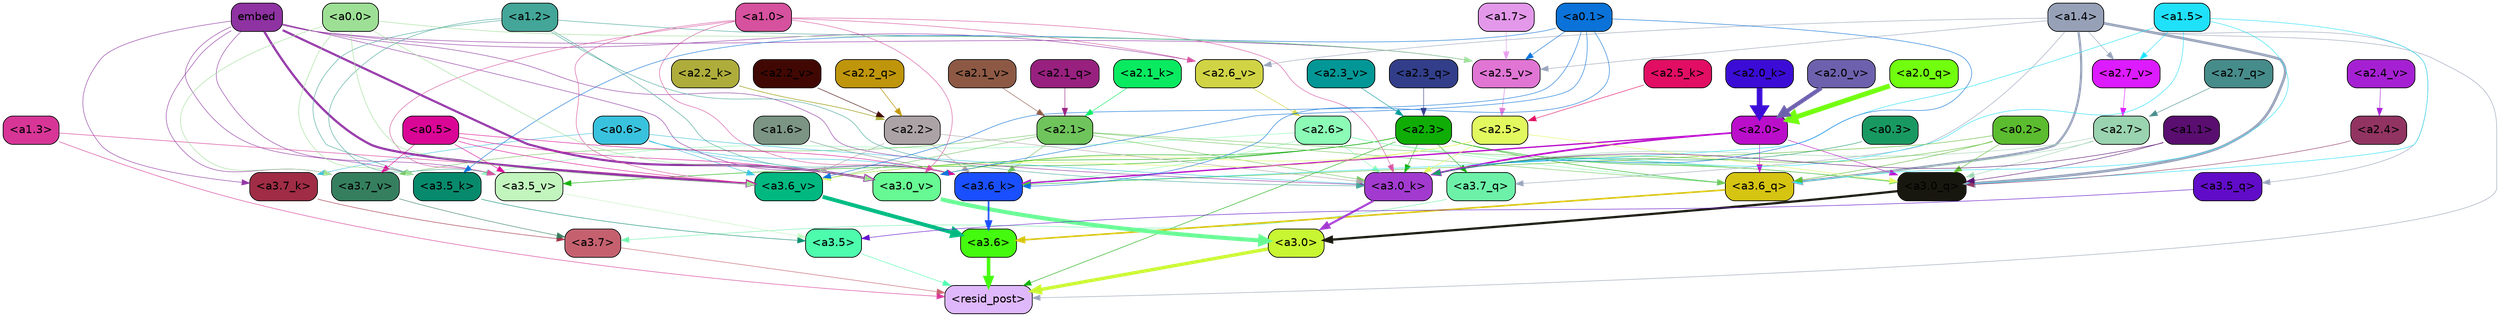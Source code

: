 strict digraph "" {
	graph [bgcolor=transparent,
		layout=dot,
		overlap=false,
		splines=true
	];
	"<a3.7>"	[color=black,
		fillcolor="#c5616f",
		fontname=Helvetica,
		shape=box,
		style="filled, rounded"];
	"<resid_post>"	[color=black,
		fillcolor="#dfb8fc",
		fontname=Helvetica,
		shape=box,
		style="filled, rounded"];
	"<a3.7>" -> "<resid_post>"	[color="#c5616f",
		penwidth=0.6239100098609924];
	"<a3.6>"	[color=black,
		fillcolor="#44fa0e",
		fontname=Helvetica,
		shape=box,
		style="filled, rounded"];
	"<a3.6>" -> "<resid_post>"	[color="#44fa0e",
		penwidth=4.569062113761902];
	"<a3.5>"	[color=black,
		fillcolor="#4dfdad",
		fontname=Helvetica,
		shape=box,
		style="filled, rounded"];
	"<a3.5>" -> "<resid_post>"	[color="#4dfdad",
		penwidth=0.6];
	"<a3.0>"	[color=black,
		fillcolor="#c8f632",
		fontname=Helvetica,
		shape=box,
		style="filled, rounded"];
	"<a3.0>" -> "<resid_post>"	[color="#c8f632",
		penwidth=4.283544182777405];
	"<a2.3>"	[color=black,
		fillcolor="#0fad06",
		fontname=Helvetica,
		shape=box,
		style="filled, rounded"];
	"<a2.3>" -> "<resid_post>"	[color="#0fad06",
		penwidth=0.6];
	"<a3.7_q>"	[color=black,
		fillcolor="#6df1a9",
		fontname=Helvetica,
		shape=box,
		style="filled, rounded"];
	"<a2.3>" -> "<a3.7_q>"	[color="#0fad06",
		penwidth=0.6];
	"<a3.6_q>"	[color=black,
		fillcolor="#d6c412",
		fontname=Helvetica,
		shape=box,
		style="filled, rounded"];
	"<a2.3>" -> "<a3.6_q>"	[color="#0fad06",
		penwidth=0.6];
	"<a3.0_q>"	[color=black,
		fillcolor="#18170f",
		fontname=Helvetica,
		shape=box,
		style="filled, rounded"];
	"<a2.3>" -> "<a3.0_q>"	[color="#0fad06",
		penwidth=0.6];
	"<a3.0_k>"	[color=black,
		fillcolor="#a23acf",
		fontname=Helvetica,
		shape=box,
		style="filled, rounded"];
	"<a2.3>" -> "<a3.0_k>"	[color="#0fad06",
		penwidth=0.6];
	"<a3.6_v>"	[color=black,
		fillcolor="#01b881",
		fontname=Helvetica,
		shape=box,
		style="filled, rounded"];
	"<a2.3>" -> "<a3.6_v>"	[color="#0fad06",
		penwidth=0.6];
	"<a3.5_v>"	[color=black,
		fillcolor="#c2f5be",
		fontname=Helvetica,
		shape=box,
		style="filled, rounded"];
	"<a2.3>" -> "<a3.5_v>"	[color="#0fad06",
		penwidth=0.6];
	"<a3.0_v>"	[color=black,
		fillcolor="#67f993",
		fontname=Helvetica,
		shape=box,
		style="filled, rounded"];
	"<a2.3>" -> "<a3.0_v>"	[color="#0fad06",
		penwidth=0.6];
	"<a1.4>"	[color=black,
		fillcolor="#96a1b8",
		fontname=Helvetica,
		shape=box,
		style="filled, rounded"];
	"<a1.4>" -> "<resid_post>"	[color="#96a1b8",
		penwidth=0.6];
	"<a1.4>" -> "<a3.7_q>"	[color="#96a1b8",
		penwidth=0.6];
	"<a1.4>" -> "<a3.6_q>"	[color="#96a1b8",
		penwidth=2.7934007048606873];
	"<a3.5_q>"	[color=black,
		fillcolor="#610cc8",
		fontname=Helvetica,
		shape=box,
		style="filled, rounded"];
	"<a1.4>" -> "<a3.5_q>"	[color="#96a1b8",
		penwidth=0.6];
	"<a1.4>" -> "<a3.0_q>"	[color="#96a1b8",
		penwidth=3.340754985809326];
	"<a2.7_v>"	[color=black,
		fillcolor="#dc1bfe",
		fontname=Helvetica,
		shape=box,
		style="filled, rounded"];
	"<a1.4>" -> "<a2.7_v>"	[color="#96a1b8",
		penwidth=0.6];
	"<a2.6_v>"	[color=black,
		fillcolor="#d0d444",
		fontname=Helvetica,
		shape=box,
		style="filled, rounded"];
	"<a1.4>" -> "<a2.6_v>"	[color="#96a1b8",
		penwidth=0.6];
	"<a2.5_v>"	[color=black,
		fillcolor="#e075d4",
		fontname=Helvetica,
		shape=box,
		style="filled, rounded"];
	"<a1.4>" -> "<a2.5_v>"	[color="#96a1b8",
		penwidth=0.6];
	"<a1.3>"	[color=black,
		fillcolor="#d73697",
		fontname=Helvetica,
		shape=box,
		style="filled, rounded"];
	"<a1.3>" -> "<resid_post>"	[color="#d73697",
		penwidth=0.6];
	"<a1.3>" -> "<a3.6_v>"	[color="#d73697",
		penwidth=0.6];
	"<a3.7_q>" -> "<a3.7>"	[color="#6df1a9",
		penwidth=0.6];
	"<a3.6_q>" -> "<a3.6>"	[color="#d6c412",
		penwidth=2.0347584784030914];
	"<a3.5_q>" -> "<a3.5>"	[color="#610cc8",
		penwidth=0.6];
	"<a3.0_q>" -> "<a3.0>"	[color="#18170f",
		penwidth=2.8635367155075073];
	"<a3.7_k>"	[color=black,
		fillcolor="#a02c45",
		fontname=Helvetica,
		shape=box,
		style="filled, rounded"];
	"<a3.7_k>" -> "<a3.7>"	[color="#a02c45",
		penwidth=0.6];
	"<a3.6_k>"	[color=black,
		fillcolor="#1a4fff",
		fontname=Helvetica,
		shape=box,
		style="filled, rounded"];
	"<a3.6_k>" -> "<a3.6>"	[color="#1a4fff",
		penwidth=2.1760786175727844];
	"<a3.5_k>"	[color=black,
		fillcolor="#078a6c",
		fontname=Helvetica,
		shape=box,
		style="filled, rounded"];
	"<a3.5_k>" -> "<a3.5>"	[color="#078a6c",
		penwidth=0.6];
	"<a3.0_k>" -> "<a3.0>"	[color="#a23acf",
		penwidth=2.632905662059784];
	"<a3.7_v>"	[color=black,
		fillcolor="#357f5f",
		fontname=Helvetica,
		shape=box,
		style="filled, rounded"];
	"<a3.7_v>" -> "<a3.7>"	[color="#357f5f",
		penwidth=0.6];
	"<a3.6_v>" -> "<a3.6>"	[color="#01b881",
		penwidth=4.981305837631226];
	"<a3.5_v>" -> "<a3.5>"	[color="#c2f5be",
		penwidth=0.6];
	"<a3.0_v>" -> "<a3.0>"	[color="#67f993",
		penwidth=5.168330669403076];
	"<a2.7>"	[color=black,
		fillcolor="#9ad3af",
		fontname=Helvetica,
		shape=box,
		style="filled, rounded"];
	"<a2.7>" -> "<a3.6_q>"	[color="#9ad3af",
		penwidth=0.6];
	"<a2.7>" -> "<a3.0_q>"	[color="#9ad3af",
		penwidth=0.6];
	"<a2.7>" -> "<a3.0_k>"	[color="#9ad3af",
		penwidth=0.6];
	"<a2.6>"	[color=black,
		fillcolor="#8bfbb6",
		fontname=Helvetica,
		shape=box,
		style="filled, rounded"];
	"<a2.6>" -> "<a3.6_q>"	[color="#8bfbb6",
		penwidth=0.6];
	"<a2.6>" -> "<a3.0_q>"	[color="#8bfbb6",
		penwidth=0.6];
	"<a2.6>" -> "<a3.6_k>"	[color="#8bfbb6",
		penwidth=0.6];
	"<a2.6>" -> "<a3.5_k>"	[color="#8bfbb6",
		penwidth=0.6];
	"<a2.6>" -> "<a3.0_k>"	[color="#8bfbb6",
		penwidth=0.6];
	"<a2.1>"	[color=black,
		fillcolor="#6fc45b",
		fontname=Helvetica,
		shape=box,
		style="filled, rounded"];
	"<a2.1>" -> "<a3.6_q>"	[color="#6fc45b",
		penwidth=0.6];
	"<a2.1>" -> "<a3.0_q>"	[color="#6fc45b",
		penwidth=0.6];
	"<a2.1>" -> "<a3.6_k>"	[color="#6fc45b",
		penwidth=0.6];
	"<a2.1>" -> "<a3.0_k>"	[color="#6fc45b",
		penwidth=0.6];
	"<a2.1>" -> "<a3.7_v>"	[color="#6fc45b",
		penwidth=0.6];
	"<a2.1>" -> "<a3.6_v>"	[color="#6fc45b",
		penwidth=0.6];
	"<a2.0>"	[color=black,
		fillcolor="#bb0ecb",
		fontname=Helvetica,
		shape=box,
		style="filled, rounded"];
	"<a2.0>" -> "<a3.6_q>"	[color="#bb0ecb",
		penwidth=0.6];
	"<a2.0>" -> "<a3.0_q>"	[color="#bb0ecb",
		penwidth=0.6];
	"<a2.0>" -> "<a3.6_k>"	[color="#bb0ecb",
		penwidth=1.6382827460765839];
	"<a2.0>" -> "<a3.0_k>"	[color="#bb0ecb",
		penwidth=2.161143198609352];
	"<a1.5>"	[color=black,
		fillcolor="#1fe1f9",
		fontname=Helvetica,
		shape=box,
		style="filled, rounded"];
	"<a1.5>" -> "<a3.6_q>"	[color="#1fe1f9",
		penwidth=0.6];
	"<a1.5>" -> "<a3.0_q>"	[color="#1fe1f9",
		penwidth=0.6];
	"<a1.5>" -> "<a3.6_k>"	[color="#1fe1f9",
		penwidth=0.6];
	"<a1.5>" -> "<a3.0_k>"	[color="#1fe1f9",
		penwidth=0.6];
	"<a1.5>" -> "<a2.7_v>"	[color="#1fe1f9",
		penwidth=0.6];
	"<a0.2>"	[color=black,
		fillcolor="#5cbc2f",
		fontname=Helvetica,
		shape=box,
		style="filled, rounded"];
	"<a0.2>" -> "<a3.6_q>"	[color="#5cbc2f",
		penwidth=0.6];
	"<a0.2>" -> "<a3.0_q>"	[color="#5cbc2f",
		penwidth=0.6];
	"<a0.2>" -> "<a3.6_k>"	[color="#5cbc2f",
		penwidth=0.6];
	"<a0.2>" -> "<a3.0_k>"	[color="#5cbc2f",
		penwidth=0.6];
	"<a2.5>"	[color=black,
		fillcolor="#e1f95e",
		fontname=Helvetica,
		shape=box,
		style="filled, rounded"];
	"<a2.5>" -> "<a3.0_q>"	[color="#e1f95e",
		penwidth=0.6];
	"<a2.5>" -> "<a3.0_k>"	[color="#e1f95e",
		penwidth=0.6];
	"<a2.5>" -> "<a3.6_v>"	[color="#e1f95e",
		penwidth=0.6];
	"<a2.5>" -> "<a3.0_v>"	[color="#e1f95e",
		penwidth=0.6];
	"<a2.4>"	[color=black,
		fillcolor="#923462",
		fontname=Helvetica,
		shape=box,
		style="filled, rounded"];
	"<a2.4>" -> "<a3.0_q>"	[color="#923462",
		penwidth=0.6];
	"<a1.1>"	[color=black,
		fillcolor="#5a0e70",
		fontname=Helvetica,
		shape=box,
		style="filled, rounded"];
	"<a1.1>" -> "<a3.0_q>"	[color="#5a0e70",
		penwidth=0.6];
	"<a1.1>" -> "<a3.0_k>"	[color="#5a0e70",
		penwidth=0.6];
	"<a0.6>"	[color=black,
		fillcolor="#39c2de",
		fontname=Helvetica,
		shape=box,
		style="filled, rounded"];
	"<a0.6>" -> "<a3.7_k>"	[color="#39c2de",
		penwidth=0.6];
	"<a0.6>" -> "<a3.6_k>"	[color="#39c2de",
		penwidth=0.6];
	"<a0.6>" -> "<a3.0_k>"	[color="#39c2de",
		penwidth=0.6];
	"<a0.6>" -> "<a3.6_v>"	[color="#39c2de",
		penwidth=0.6];
	"<a0.6>" -> "<a3.0_v>"	[color="#39c2de",
		penwidth=0.6];
	embed	[color=black,
		fillcolor="#8f32a2",
		fontname=Helvetica,
		shape=box,
		style="filled, rounded"];
	embed -> "<a3.7_k>"	[color="#8f32a2",
		penwidth=0.6];
	embed -> "<a3.6_k>"	[color="#8f32a2",
		penwidth=0.6];
	embed -> "<a3.5_k>"	[color="#8f32a2",
		penwidth=0.6];
	embed -> "<a3.0_k>"	[color="#8f32a2",
		penwidth=0.6];
	embed -> "<a3.7_v>"	[color="#8f32a2",
		penwidth=0.6];
	embed -> "<a3.6_v>"	[color="#8f32a2",
		penwidth=2.7825746536254883];
	embed -> "<a3.5_v>"	[color="#8f32a2",
		penwidth=0.6];
	embed -> "<a3.0_v>"	[color="#8f32a2",
		penwidth=2.6950180530548096];
	embed -> "<a2.6_v>"	[color="#8f32a2",
		penwidth=0.6];
	embed -> "<a2.5_v>"	[color="#8f32a2",
		penwidth=0.6];
	"<a2.2>"	[color=black,
		fillcolor="#aca3a6",
		fontname=Helvetica,
		shape=box,
		style="filled, rounded"];
	"<a2.2>" -> "<a3.6_k>"	[color="#aca3a6",
		penwidth=0.6];
	"<a2.2>" -> "<a3.0_k>"	[color="#aca3a6",
		penwidth=0.6];
	"<a2.2>" -> "<a3.6_v>"	[color="#aca3a6",
		penwidth=0.6];
	"<a1.6>"	[color=black,
		fillcolor="#7b9484",
		fontname=Helvetica,
		shape=box,
		style="filled, rounded"];
	"<a1.6>" -> "<a3.6_k>"	[color="#7b9484",
		penwidth=0.6];
	"<a1.2>"	[color=black,
		fillcolor="#43a698",
		fontname=Helvetica,
		shape=box,
		style="filled, rounded"];
	"<a1.2>" -> "<a3.6_k>"	[color="#43a698",
		penwidth=0.6];
	"<a1.2>" -> "<a3.5_k>"	[color="#43a698",
		penwidth=0.6];
	"<a1.2>" -> "<a3.0_k>"	[color="#43a698",
		penwidth=0.6];
	"<a1.2>" -> "<a3.5_v>"	[color="#43a698",
		penwidth=0.6];
	"<a1.2>" -> "<a2.5_v>"	[color="#43a698",
		penwidth=0.6];
	"<a1.0>"	[color=black,
		fillcolor="#d6519e",
		fontname=Helvetica,
		shape=box,
		style="filled, rounded"];
	"<a1.0>" -> "<a3.6_k>"	[color="#d6519e",
		penwidth=0.6];
	"<a1.0>" -> "<a3.0_k>"	[color="#d6519e",
		penwidth=0.6];
	"<a1.0>" -> "<a3.6_v>"	[color="#d6519e",
		penwidth=0.6];
	"<a1.0>" -> "<a3.5_v>"	[color="#d6519e",
		penwidth=0.6];
	"<a1.0>" -> "<a3.0_v>"	[color="#d6519e",
		penwidth=0.6];
	"<a1.0>" -> "<a2.6_v>"	[color="#d6519e",
		penwidth=0.6];
	"<a0.5>"	[color=black,
		fillcolor="#da0796",
		fontname=Helvetica,
		shape=box,
		style="filled, rounded"];
	"<a0.5>" -> "<a3.6_k>"	[color="#da0796",
		penwidth=0.6];
	"<a0.5>" -> "<a3.7_v>"	[color="#da0796",
		penwidth=0.6];
	"<a0.5>" -> "<a3.6_v>"	[color="#da0796",
		penwidth=0.6];
	"<a0.5>" -> "<a3.5_v>"	[color="#da0796",
		penwidth=0.6];
	"<a0.5>" -> "<a3.0_v>"	[color="#da0796",
		penwidth=0.6];
	"<a0.1>"	[color=black,
		fillcolor="#0a72d8",
		fontname=Helvetica,
		shape=box,
		style="filled, rounded"];
	"<a0.1>" -> "<a3.6_k>"	[color="#0a72d8",
		penwidth=0.6];
	"<a0.1>" -> "<a3.5_k>"	[color="#0a72d8",
		penwidth=0.6];
	"<a0.1>" -> "<a3.0_k>"	[color="#0a72d8",
		penwidth=0.6];
	"<a0.1>" -> "<a3.6_v>"	[color="#0a72d8",
		penwidth=0.6];
	"<a0.1>" -> "<a3.0_v>"	[color="#0a72d8",
		penwidth=0.6];
	"<a0.1>" -> "<a2.5_v>"	[color="#0a72d8",
		penwidth=0.6];
	"<a0.0>"	[color=black,
		fillcolor="#9de095",
		fontname=Helvetica,
		shape=box,
		style="filled, rounded"];
	"<a0.0>" -> "<a3.5_k>"	[color="#9de095",
		penwidth=0.6];
	"<a0.0>" -> "<a3.7_v>"	[color="#9de095",
		penwidth=0.6];
	"<a0.0>" -> "<a3.6_v>"	[color="#9de095",
		penwidth=0.6];
	"<a0.0>" -> "<a3.0_v>"	[color="#9de095",
		penwidth=0.6];
	"<a0.0>" -> "<a2.5_v>"	[color="#9de095",
		penwidth=0.6];
	"<a0.3>"	[color=black,
		fillcolor="#199962",
		fontname=Helvetica,
		shape=box,
		style="filled, rounded"];
	"<a0.3>" -> "<a3.0_k>"	[color="#199962",
		penwidth=0.6];
	"<a2.7_q>"	[color=black,
		fillcolor="#468c8b",
		fontname=Helvetica,
		shape=box,
		style="filled, rounded"];
	"<a2.7_q>" -> "<a2.7>"	[color="#468c8b",
		penwidth=0.6];
	"<a2.3_q>"	[color=black,
		fillcolor="#323e8a",
		fontname=Helvetica,
		shape=box,
		style="filled, rounded"];
	"<a2.3_q>" -> "<a2.3>"	[color="#323e8a",
		penwidth=0.6];
	"<a2.2_q>"	[color=black,
		fillcolor="#bf950b",
		fontname=Helvetica,
		shape=box,
		style="filled, rounded"];
	"<a2.2_q>" -> "<a2.2>"	[color="#bf950b",
		penwidth=0.7553567886352539];
	"<a2.1_q>"	[color=black,
		fillcolor="#98207f",
		fontname=Helvetica,
		shape=box,
		style="filled, rounded"];
	"<a2.1_q>" -> "<a2.1>"	[color="#98207f",
		penwidth=0.6];
	"<a2.0_q>"	[color=black,
		fillcolor="#71fe0f",
		fontname=Helvetica,
		shape=box,
		style="filled, rounded"];
	"<a2.0_q>" -> "<a2.0>"	[color="#71fe0f",
		penwidth=6.256794691085815];
	"<a2.5_k>"	[color=black,
		fillcolor="#e10e63",
		fontname=Helvetica,
		shape=box,
		style="filled, rounded"];
	"<a2.5_k>" -> "<a2.5>"	[color="#e10e63",
		penwidth=0.6];
	"<a2.2_k>"	[color=black,
		fillcolor="#aead3b",
		fontname=Helvetica,
		shape=box,
		style="filled, rounded"];
	"<a2.2_k>" -> "<a2.2>"	[color="#aead3b",
		penwidth=0.8854708671569824];
	"<a2.1_k>"	[color=black,
		fillcolor="#09ea60",
		fontname=Helvetica,
		shape=box,
		style="filled, rounded"];
	"<a2.1_k>" -> "<a2.1>"	[color="#09ea60",
		penwidth=0.6];
	"<a2.0_k>"	[color=black,
		fillcolor="#3b0cd6",
		fontname=Helvetica,
		shape=box,
		style="filled, rounded"];
	"<a2.0_k>" -> "<a2.0>"	[color="#3b0cd6",
		penwidth=7.231504917144775];
	"<a2.7_v>" -> "<a2.7>"	[color="#dc1bfe",
		penwidth=0.6];
	"<a2.6_v>" -> "<a2.6>"	[color="#d0d444",
		penwidth=0.6];
	"<a2.5_v>" -> "<a2.5>"	[color="#e075d4",
		penwidth=0.6];
	"<a2.4_v>"	[color=black,
		fillcolor="#a620d3",
		fontname=Helvetica,
		shape=box,
		style="filled, rounded"];
	"<a2.4_v>" -> "<a2.4>"	[color="#a620d3",
		penwidth=0.6];
	"<a2.3_v>"	[color=black,
		fillcolor="#029796",
		fontname=Helvetica,
		shape=box,
		style="filled, rounded"];
	"<a2.3_v>" -> "<a2.3>"	[color="#029796",
		penwidth=0.6];
	"<a2.2_v>"	[color=black,
		fillcolor="#410803",
		fontname=Helvetica,
		shape=box,
		style="filled, rounded"];
	"<a2.2_v>" -> "<a2.2>"	[color="#410803",
		penwidth=0.6];
	"<a2.1_v>"	[color=black,
		fillcolor="#8d5944",
		fontname=Helvetica,
		shape=box,
		style="filled, rounded"];
	"<a2.1_v>" -> "<a2.1>"	[color="#8d5944",
		penwidth=0.6];
	"<a2.0_v>"	[color=black,
		fillcolor="#6d60ad",
		fontname=Helvetica,
		shape=box,
		style="filled, rounded"];
	"<a2.0_v>" -> "<a2.0>"	[color="#6d60ad",
		penwidth=5.231471925973892];
	"<a1.7>"	[color=black,
		fillcolor="#e398ea",
		fontname=Helvetica,
		shape=box,
		style="filled, rounded"];
	"<a1.7>" -> "<a2.5_v>"	[color="#e398ea",
		penwidth=0.6];
}
